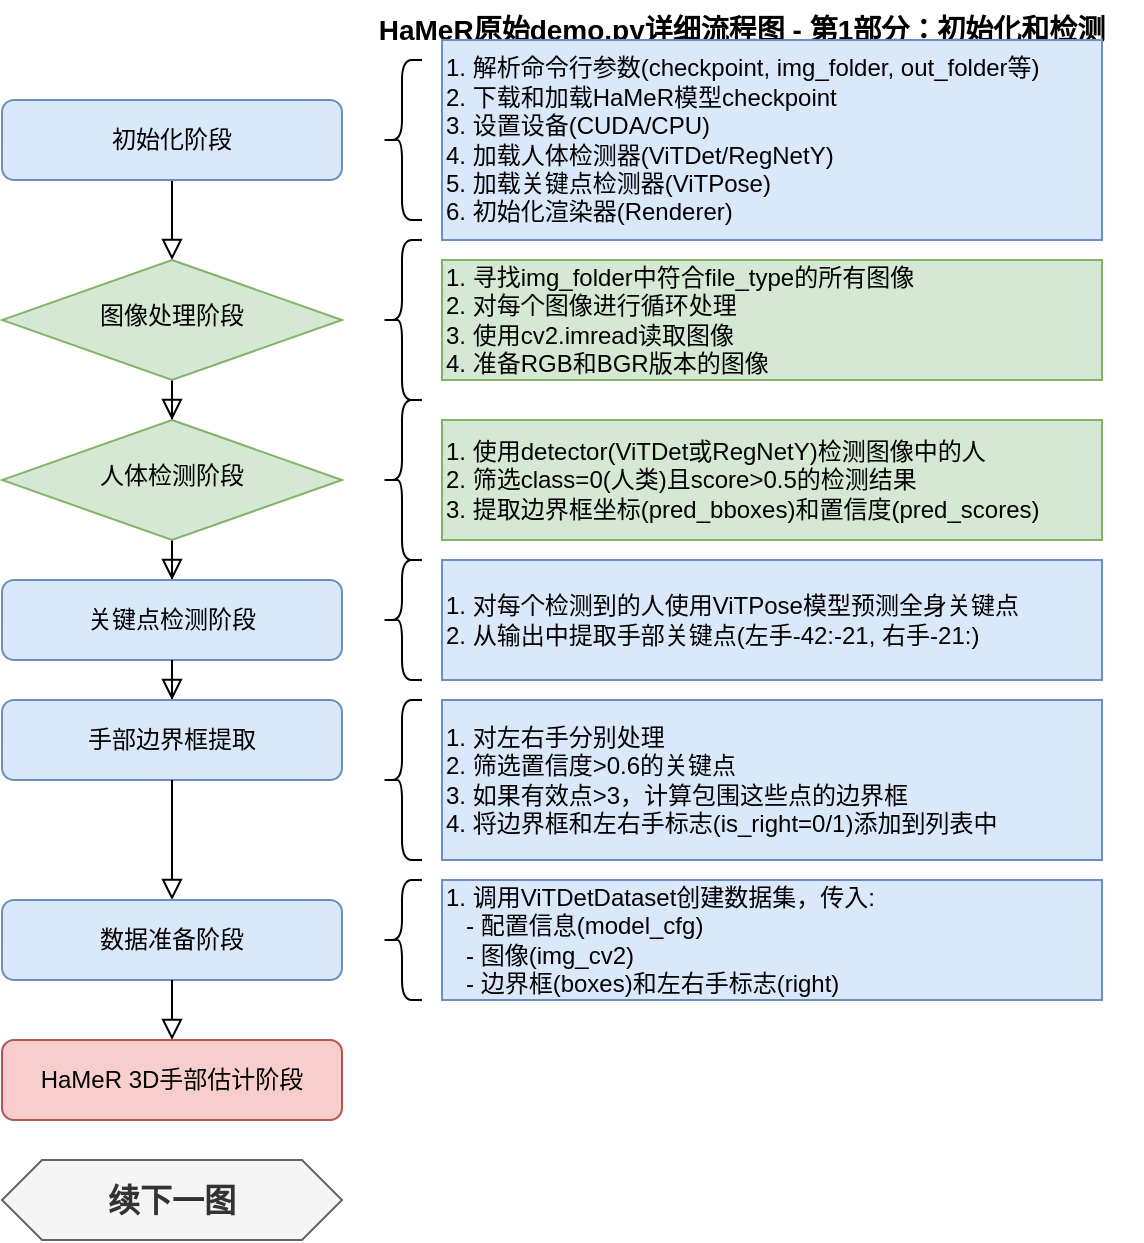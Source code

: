 <mxfile version="15.8.6" type="device">
  <diagram id="C5RBs43oDa-KdzZeNtuy" name="Page-1">
    <mxGraphModel dx="1822" dy="1198" grid="1" gridSize="10" guides="1" tooltips="1" connect="1" arrows="1" fold="1" page="1" pageScale="1" pageWidth="1169" pageHeight="827" math="0" shadow="0">
      <root>
        <mxCell id="WIyWlLk6GJQsqaUBKTNV-0" />
        <mxCell id="WIyWlLk6GJQsqaUBKTNV-1" parent="WIyWlLk6GJQsqaUBKTNV-0" />
        <mxCell id="WIyWlLk6GJQsqaUBKTNV-2" value="" style="rounded=0;html=1;jettySize=auto;orthogonalLoop=1;fontSize=11;endArrow=block;endFill=0;endSize=8;strokeWidth=1;shadow=0;labelBackgroundColor=none;edgeStyle=orthogonalEdgeStyle;" parent="WIyWlLk6GJQsqaUBKTNV-1" source="WIyWlLk6GJQsqaUBKTNV-3" target="WIyWlLk6GJQsqaUBKTNV-6" edge="1">
          <mxGeometry relative="1" as="geometry" />
        </mxCell>
        <mxCell id="WIyWlLk6GJQsqaUBKTNV-3" value="初始化阶段" style="rounded=1;whiteSpace=wrap;html=1;fontSize=12;glass=0;strokeWidth=1;shadow=0;fillColor=#dae8fc;strokeColor=#6c8ebf;" parent="WIyWlLk6GJQsqaUBKTNV-1" vertex="1">
          <mxGeometry x="160" y="80" width="170" height="40" as="geometry" />
        </mxCell>
        <mxCell id="P3RjGtai6nAaVAYAQjJ4-19" value="&lt;font style=&quot;font-size: 14px;&quot;&gt;&lt;b&gt;HaMeR原始demo.py详细流程图 - 第1部分：初始化和检测&lt;/b&gt;&lt;/font&gt;" style="text;html=1;strokeColor=none;fillColor=none;align=center;verticalAlign=middle;whiteSpace=wrap;rounded=0;" vertex="1" parent="WIyWlLk6GJQsqaUBKTNV-1">
          <mxGeometry x="330" y="30" width="400" height="30" as="geometry" />
        </mxCell>
        <mxCell id="1-L1d0sxnf6r6qPiPM18-0" value="" style="shape=curlyBracket;whiteSpace=wrap;html=1;rounded=1;labelPosition=left;verticalLabelPosition=middle;align=right;verticalAlign=middle;" vertex="1" parent="WIyWlLk6GJQsqaUBKTNV-1">
          <mxGeometry x="350" y="60" width="20" height="80" as="geometry" />
        </mxCell>
        <mxCell id="1-L1d0sxnf6r6qPiPM18-1" value="1. 解析命令行参数(checkpoint, img_folder, out_folder等)&lt;br&gt;2. 下载和加载HaMeR模型checkpoint&lt;br&gt;3. 设置设备(CUDA/CPU)&lt;br&gt;4. 加载人体检测器(ViTDet/RegNetY)&lt;br&gt;5. 加载关键点检测器(ViTPose)&lt;br&gt;6. 初始化渲染器(Renderer)" style="rounded=0;whiteSpace=wrap;html=1;align=left;fillColor=#dae8fc;strokeColor=#6c8ebf;" vertex="1" parent="WIyWlLk6GJQsqaUBKTNV-1">
          <mxGeometry x="380" y="50" width="330" height="100" as="geometry" />
        </mxCell>
        <mxCell id="WIyWlLk6GJQsqaUBKTNV-4" value="" style="rounded=0;html=1;jettySize=auto;orthogonalLoop=1;fontSize=11;endArrow=block;endFill=0;endSize=8;strokeWidth=1;shadow=0;labelBackgroundColor=none;edgeStyle=orthogonalEdgeStyle;" parent="WIyWlLk6GJQsqaUBKTNV-1" source="WIyWlLk6GJQsqaUBKTNV-6" target="WIyWlLk6GJQsqaUBKTNV-10" edge="1">
          <mxGeometry y="20" relative="1" as="geometry">
            <mxPoint as="offset" />
          </mxGeometry>
        </mxCell>
        <mxCell id="WIyWlLk6GJQsqaUBKTNV-6" value="图像处理阶段" style="rhombus;whiteSpace=wrap;html=1;shadow=0;fontFamily=Helvetica;fontSize=12;align=center;strokeWidth=1;spacing=6;spacingTop=-4;fillColor=#d5e8d4;strokeColor=#82b366;" parent="WIyWlLk6GJQsqaUBKTNV-1" vertex="1">
          <mxGeometry x="160" y="160" width="170" height="60" as="geometry" />
        </mxCell>
        <mxCell id="1-L1d0sxnf6r6qPiPM18-2" value="" style="shape=curlyBracket;whiteSpace=wrap;html=1;rounded=1;labelPosition=left;verticalLabelPosition=middle;align=right;verticalAlign=middle;" vertex="1" parent="WIyWlLk6GJQsqaUBKTNV-1">
          <mxGeometry x="350" y="150" width="20" height="80" as="geometry" />
        </mxCell>
        <mxCell id="1-L1d0sxnf6r6qPiPM18-3" value="1. 寻找img_folder中符合file_type的所有图像&lt;br&gt;2. 对每个图像进行循环处理&lt;br&gt;3. 使用cv2.imread读取图像&lt;br&gt;4. 准备RGB和BGR版本的图像" style="rounded=0;whiteSpace=wrap;html=1;align=left;fillColor=#d5e8d4;strokeColor=#82b366;" vertex="1" parent="WIyWlLk6GJQsqaUBKTNV-1">
          <mxGeometry x="380" y="160" width="330" height="60" as="geometry" />
        </mxCell>
        <mxCell id="WIyWlLk6GJQsqaUBKTNV-8" value="" style="rounded=0;html=1;jettySize=auto;orthogonalLoop=1;fontSize=11;endArrow=block;endFill=0;endSize=8;strokeWidth=1;shadow=0;labelBackgroundColor=none;edgeStyle=orthogonalEdgeStyle;" parent="WIyWlLk6GJQsqaUBKTNV-1" source="WIyWlLk6GJQsqaUBKTNV-10" target="WIyWlLk6GJQsqaUBKTNV-11" edge="1">
          <mxGeometry x="0.333" y="20" relative="1" as="geometry">
            <mxPoint as="offset" />
          </mxGeometry>
        </mxCell>
        <mxCell id="WIyWlLk6GJQsqaUBKTNV-10" value="人体检测阶段" style="rhombus;whiteSpace=wrap;html=1;shadow=0;fontFamily=Helvetica;fontSize=12;align=center;strokeWidth=1;spacing=6;spacingTop=-4;fillColor=#d5e8d4;strokeColor=#82b366;" parent="WIyWlLk6GJQsqaUBKTNV-1" vertex="1">
          <mxGeometry x="160" y="240" width="170" height="60" as="geometry" />
        </mxCell>
        <mxCell id="1-L1d0sxnf6r6qPiPM18-4" value="" style="shape=curlyBracket;whiteSpace=wrap;html=1;rounded=1;labelPosition=left;verticalLabelPosition=middle;align=right;verticalAlign=middle;" vertex="1" parent="WIyWlLk6GJQsqaUBKTNV-1">
          <mxGeometry x="350" y="230" width="20" height="80" as="geometry" />
        </mxCell>
        <mxCell id="1-L1d0sxnf6r6qPiPM18-5" value="1. 使用detector(ViTDet或RegNetY)检测图像中的人&lt;br&gt;2. 筛选class=0(人类)且score&amp;gt;0.5的检测结果&lt;br&gt;3. 提取边界框坐标(pred_bboxes)和置信度(pred_scores)" style="rounded=0;whiteSpace=wrap;html=1;align=left;fillColor=#d5e8d4;strokeColor=#82b366;" vertex="1" parent="WIyWlLk6GJQsqaUBKTNV-1">
          <mxGeometry x="380" y="240" width="330" height="60" as="geometry" />
        </mxCell>
        <mxCell id="WIyWlLk6GJQsqaUBKTNV-11" value="关键点检测阶段" style="rounded=1;whiteSpace=wrap;html=1;fontSize=12;glass=0;strokeWidth=1;shadow=0;fillColor=#dae8fc;strokeColor=#6c8ebf;" parent="WIyWlLk6GJQsqaUBKTNV-1" vertex="1">
          <mxGeometry x="160" y="320" width="170" height="40" as="geometry" />
        </mxCell>
        <mxCell id="1-L1d0sxnf6r6qPiPM18-6" value="" style="shape=curlyBracket;whiteSpace=wrap;html=1;rounded=1;labelPosition=left;verticalLabelPosition=middle;align=right;verticalAlign=middle;" vertex="1" parent="WIyWlLk6GJQsqaUBKTNV-1">
          <mxGeometry x="350" y="310" width="20" height="60" as="geometry" />
        </mxCell>
        <mxCell id="1-L1d0sxnf6r6qPiPM18-7" value="1. 对每个检测到的人使用ViTPose模型预测全身关键点&lt;br&gt;2. 从输出中提取手部关键点(左手-42:-21, 右手-21:)" style="rounded=0;whiteSpace=wrap;html=1;align=left;fillColor=#dae8fc;strokeColor=#6c8ebf;" vertex="1" parent="WIyWlLk6GJQsqaUBKTNV-1">
          <mxGeometry x="380" y="310" width="330" height="60" as="geometry" />
        </mxCell>
        <mxCell id="P3RjGtai6nAaVAYAQjJ4-0" value="" style="rounded=0;html=1;jettySize=auto;orthogonalLoop=1;fontSize=11;endArrow=block;endFill=0;endSize=8;strokeWidth=1;shadow=0;labelBackgroundColor=none;edgeStyle=orthogonalEdgeStyle;entryX=0.5;entryY=0;entryDx=0;entryDy=0;" parent="WIyWlLk6GJQsqaUBKTNV-1" source="WIyWlLk6GJQsqaUBKTNV-11" target="P3RjGtai6nAaVAYAQjJ4-1" edge="1">
          <mxGeometry relative="1" as="geometry">
            <mxPoint x="245" y="360" as="sourcePoint" />
            <mxPoint x="245" y="410" as="targetPoint" />
          </mxGeometry>
        </mxCell>
        <mxCell id="P3RjGtai6nAaVAYAQjJ4-1" value="手部边界框提取" style="rounded=1;whiteSpace=wrap;html=1;fontSize=12;glass=0;strokeWidth=1;shadow=0;fillColor=#dae8fc;strokeColor=#6c8ebf;" parent="WIyWlLk6GJQsqaUBKTNV-1" vertex="1">
          <mxGeometry x="160" y="380" width="170" height="40" as="geometry" />
        </mxCell>
        <mxCell id="1-L1d0sxnf6r6qPiPM18-8" value="" style="shape=curlyBracket;whiteSpace=wrap;html=1;rounded=1;labelPosition=left;verticalLabelPosition=middle;align=right;verticalAlign=middle;" vertex="1" parent="WIyWlLk6GJQsqaUBKTNV-1">
          <mxGeometry x="350" y="380" width="20" height="80" as="geometry" />
        </mxCell>
        <mxCell id="1-L1d0sxnf6r6qPiPM18-9" value="1. 对左右手分别处理&lt;br&gt;2. 筛选置信度&amp;gt;0.6的关键点&lt;br&gt;3. 如果有效点&amp;gt;3，计算包围这些点的边界框&lt;br&gt;4. 将边界框和左右手标志(is_right=0/1)添加到列表中" style="rounded=0;whiteSpace=wrap;html=1;align=left;fillColor=#dae8fc;strokeColor=#6c8ebf;" vertex="1" parent="WIyWlLk6GJQsqaUBKTNV-1">
          <mxGeometry x="380" y="380" width="330" height="80" as="geometry" />
        </mxCell>
        <mxCell id="P3RjGtai6nAaVAYAQjJ4-2" value="" style="rounded=0;html=1;jettySize=auto;orthogonalLoop=1;fontSize=11;endArrow=block;endFill=0;endSize=8;strokeWidth=1;shadow=0;labelBackgroundColor=none;edgeStyle=orthogonalEdgeStyle;entryX=0.5;entryY=0;entryDx=0;entryDy=0;" parent="WIyWlLk6GJQsqaUBKTNV-1" source="P3RjGtai6nAaVAYAQjJ4-1" target="P3RjGtai6nAaVAYAQjJ4-3" edge="1">
          <mxGeometry relative="1" as="geometry">
            <mxPoint x="245" y="430" as="sourcePoint" />
            <mxPoint x="245" y="480" as="targetPoint" />
          </mxGeometry>
        </mxCell>
        <mxCell id="P3RjGtai6nAaVAYAQjJ4-3" value="数据准备阶段" style="rounded=1;whiteSpace=wrap;html=1;fontSize=12;glass=0;strokeWidth=1;shadow=0;fillColor=#dae8fc;strokeColor=#6c8ebf;" parent="WIyWlLk6GJQsqaUBKTNV-1" vertex="1">
          <mxGeometry x="160" y="480" width="170" height="40" as="geometry" />
        </mxCell>
        <mxCell id="1-L1d0sxnf6r6qPiPM18-10" value="" style="shape=curlyBracket;whiteSpace=wrap;html=1;rounded=1;labelPosition=left;verticalLabelPosition=middle;align=right;verticalAlign=middle;" vertex="1" parent="WIyWlLk6GJQsqaUBKTNV-1">
          <mxGeometry x="350" y="470" width="20" height="60" as="geometry" />
        </mxCell>
        <mxCell id="1-L1d0sxnf6r6qPiPM18-11" value="1. 调用ViTDetDataset创建数据集，传入:&lt;br&gt;&amp;nbsp; &amp;nbsp;- 配置信息(model_cfg)&lt;br&gt;&amp;nbsp; &amp;nbsp;- 图像(img_cv2)&lt;br&gt;&amp;nbsp; &amp;nbsp;- 边界框(boxes)和左右手标志(right)" style="rounded=0;whiteSpace=wrap;html=1;align=left;fillColor=#dae8fc;strokeColor=#6c8ebf;" vertex="1" parent="WIyWlLk6GJQsqaUBKTNV-1">
          <mxGeometry x="380" y="470" width="330" height="60" as="geometry" />
        </mxCell>
        <mxCell id="P3RjGtai6nAaVAYAQjJ4-4" value="" style="rounded=0;html=1;jettySize=auto;orthogonalLoop=1;fontSize=11;endArrow=block;endFill=0;endSize=8;strokeWidth=1;shadow=0;labelBackgroundColor=none;edgeStyle=orthogonalEdgeStyle;entryX=0.5;entryY=0;entryDx=0;entryDy=0;" parent="WIyWlLk6GJQsqaUBKTNV-1" source="P3RjGtai6nAaVAYAQjJ4-3" target="P3RjGtai6nAaVAYAQjJ4-5" edge="1">
          <mxGeometry relative="1" as="geometry">
            <mxPoint x="245" y="470" as="sourcePoint" />
            <mxPoint x="245" y="520" as="targetPoint" />
          </mxGeometry>
        </mxCell>
        <mxCell id="P3RjGtai6nAaVAYAQjJ4-5" value="HaMeR 3D手部估计阶段" style="rounded=1;whiteSpace=wrap;html=1;fontSize=12;glass=0;strokeWidth=1;shadow=0;fillColor=#f8cecc;strokeColor=#b85450;" parent="WIyWlLk6GJQsqaUBKTNV-1" vertex="1">
          <mxGeometry x="160" y="550" width="170" height="40" as="geometry" />
        </mxCell>
        <mxCell id="1-L1d0sxnf6r6qPiPM18-30" value="续下一图" style="shape=hexagon;perimeter=hexagonPerimeter2;whiteSpace=wrap;html=1;fixedSize=1;fillColor=#f5f5f5;strokeColor=#666666;fontColor=#333333;fontSize=16;fontStyle=1" vertex="1" parent="WIyWlLk6GJQsqaUBKTNV-1">
          <mxGeometry x="160" y="610" width="170" height="40" as="geometry" />
        </mxCell>
      </root>
    </mxGraphModel>
  </diagram>
</mxfile> 